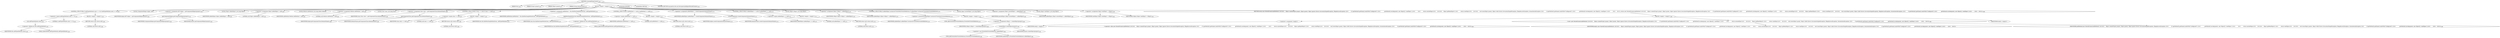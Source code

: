 digraph "createAddTypeCreator" {  
"2769" [label = <(METHOD,createAddTypeCreator)<SUB>1356</SUB>> ]
"150" [label = <(PARAM,this)<SUB>1356</SUB>> ]
"2770" [label = <(PARAM,Project project)<SUB>1357</SUB>> ]
"2771" [label = <(PARAM,Object parent)<SUB>1357</SUB>> ]
"2772" [label = <(PARAM,String elementName)<SUB>1357</SUB>> ]
"2773" [label = <(BLOCK,&lt;empty&gt;,&lt;empty&gt;)<SUB>1358</SUB>> ]
"2774" [label = <(CONTROL_STRUCTURE,if (addTypeMethods.size() == 0),if (addTypeMethods.size() == 0))<SUB>1359</SUB>> ]
"2775" [label = <(&lt;operator&gt;.equals,addTypeMethods.size() == 0)<SUB>1359</SUB>> ]
"2776" [label = <(size,addTypeMethods.size())<SUB>1359</SUB>> ]
"2777" [label = <(&lt;operator&gt;.fieldAccess,this.addTypeMethods)<SUB>1359</SUB>> ]
"2778" [label = <(IDENTIFIER,this,addTypeMethods.size())<SUB>1359</SUB>> ]
"2779" [label = <(FIELD_IDENTIFIER,addTypeMethods,addTypeMethods)<SUB>1359</SUB>> ]
"2780" [label = <(LITERAL,0,addTypeMethods.size() == 0)<SUB>1359</SUB>> ]
"2781" [label = <(BLOCK,&lt;empty&gt;,&lt;empty&gt;)<SUB>1359</SUB>> ]
"2782" [label = <(RETURN,return null;,return null;)<SUB>1360</SUB>> ]
"2783" [label = <(LITERAL,null,return null;)<SUB>1360</SUB>> ]
"2784" [label = <(LOCAL,ComponentHelper helper: ANY)> ]
"2785" [label = <(&lt;operator&gt;.assignment,ANY helper = getComponentHelper(project))<SUB>1362</SUB>> ]
"2786" [label = <(IDENTIFIER,helper,ANY helper = getComponentHelper(project))<SUB>1362</SUB>> ]
"2787" [label = <(getComponentHelper,getComponentHelper(project))<SUB>1362</SUB>> ]
"2788" [label = <(IDENTIFIER,ComponentHelper,getComponentHelper(project))<SUB>1362</SUB>> ]
"2789" [label = <(IDENTIFIER,project,getComponentHelper(project))<SUB>1362</SUB>> ]
"2790" [label = <(LOCAL,Object addedObject: java.lang.Object)> ]
"2791" [label = <(&lt;operator&gt;.assignment,Object addedObject = null)<SUB>1364</SUB>> ]
"2792" [label = <(IDENTIFIER,addedObject,Object addedObject = null)<SUB>1364</SUB>> ]
"2793" [label = <(LITERAL,null,Object addedObject = null)<SUB>1364</SUB>> ]
"2794" [label = <(LOCAL,Method addMethod: java.lang.reflect.Method)> ]
"2795" [label = <(&lt;operator&gt;.assignment,Method addMethod = null)<SUB>1365</SUB>> ]
"2796" [label = <(IDENTIFIER,addMethod,Method addMethod = null)<SUB>1365</SUB>> ]
"2797" [label = <(LITERAL,null,Method addMethod = null)<SUB>1365</SUB>> ]
"2798" [label = <(LOCAL,Class clazz: java.lang.Class)> ]
"2799" [label = <(&lt;operator&gt;.assignment,Class clazz = getComponentClass(elementName))<SUB>1366</SUB>> ]
"2800" [label = <(IDENTIFIER,clazz,Class clazz = getComponentClass(elementName))<SUB>1366</SUB>> ]
"2801" [label = <(getComponentClass,getComponentClass(elementName))<SUB>1366</SUB>> ]
"2802" [label = <(IDENTIFIER,helper,getComponentClass(elementName))<SUB>1366</SUB>> ]
"2803" [label = <(IDENTIFIER,elementName,getComponentClass(elementName))<SUB>1366</SUB>> ]
"2804" [label = <(CONTROL_STRUCTURE,if (clazz == null),if (clazz == null))<SUB>1367</SUB>> ]
"2805" [label = <(&lt;operator&gt;.equals,clazz == null)<SUB>1367</SUB>> ]
"2806" [label = <(IDENTIFIER,clazz,clazz == null)<SUB>1367</SUB>> ]
"2807" [label = <(LITERAL,null,clazz == null)<SUB>1367</SUB>> ]
"2808" [label = <(BLOCK,&lt;empty&gt;,&lt;empty&gt;)<SUB>1367</SUB>> ]
"2809" [label = <(RETURN,return null;,return null;)<SUB>1368</SUB>> ]
"2810" [label = <(LITERAL,null,return null;)<SUB>1368</SUB>> ]
"2811" [label = <(&lt;operator&gt;.assignment,addMethod = this.findMatchingMethod(clazz, addTypeMethods))<SUB>1370</SUB>> ]
"2812" [label = <(IDENTIFIER,addMethod,addMethod = this.findMatchingMethod(clazz, addTypeMethods))<SUB>1370</SUB>> ]
"2813" [label = <(findMatchingMethod,this.findMatchingMethod(clazz, addTypeMethods))<SUB>1370</SUB>> ]
"149" [label = <(IDENTIFIER,this,this.findMatchingMethod(clazz, addTypeMethods))<SUB>1370</SUB>> ]
"2814" [label = <(IDENTIFIER,clazz,this.findMatchingMethod(clazz, addTypeMethods))<SUB>1370</SUB>> ]
"2815" [label = <(&lt;operator&gt;.fieldAccess,this.addTypeMethods)<SUB>1370</SUB>> ]
"2816" [label = <(IDENTIFIER,this,this.findMatchingMethod(clazz, addTypeMethods))<SUB>1370</SUB>> ]
"2817" [label = <(FIELD_IDENTIFIER,addTypeMethods,addTypeMethods)<SUB>1370</SUB>> ]
"2818" [label = <(CONTROL_STRUCTURE,if (addMethod == null),if (addMethod == null))<SUB>1371</SUB>> ]
"2819" [label = <(&lt;operator&gt;.equals,addMethod == null)<SUB>1371</SUB>> ]
"2820" [label = <(IDENTIFIER,addMethod,addMethod == null)<SUB>1371</SUB>> ]
"2821" [label = <(LITERAL,null,addMethod == null)<SUB>1371</SUB>> ]
"2822" [label = <(BLOCK,&lt;empty&gt;,&lt;empty&gt;)<SUB>1371</SUB>> ]
"2823" [label = <(RETURN,return null;,return null;)<SUB>1372</SUB>> ]
"2824" [label = <(LITERAL,null,return null;)<SUB>1372</SUB>> ]
"2825" [label = <(&lt;operator&gt;.assignment,addedObject = createComponent(elementName))<SUB>1374</SUB>> ]
"2826" [label = <(IDENTIFIER,addedObject,addedObject = createComponent(elementName))<SUB>1374</SUB>> ]
"2827" [label = <(createComponent,createComponent(elementName))<SUB>1374</SUB>> ]
"2828" [label = <(IDENTIFIER,helper,createComponent(elementName))<SUB>1374</SUB>> ]
"2829" [label = <(IDENTIFIER,elementName,createComponent(elementName))<SUB>1374</SUB>> ]
"2830" [label = <(CONTROL_STRUCTURE,if (addedObject == null),if (addedObject == null))<SUB>1375</SUB>> ]
"2831" [label = <(&lt;operator&gt;.equals,addedObject == null)<SUB>1375</SUB>> ]
"2832" [label = <(IDENTIFIER,addedObject,addedObject == null)<SUB>1375</SUB>> ]
"2833" [label = <(LITERAL,null,addedObject == null)<SUB>1375</SUB>> ]
"2834" [label = <(BLOCK,&lt;empty&gt;,&lt;empty&gt;)<SUB>1375</SUB>> ]
"2835" [label = <(RETURN,return null;,return null;)<SUB>1376</SUB>> ]
"2836" [label = <(LITERAL,null,return null;)<SUB>1376</SUB>> ]
"2837" [label = <(LOCAL,Object rObject: java.lang.Object)> ]
"2838" [label = <(&lt;operator&gt;.assignment,Object rObject = addedObject)<SUB>1378</SUB>> ]
"2839" [label = <(IDENTIFIER,rObject,Object rObject = addedObject)<SUB>1378</SUB>> ]
"2840" [label = <(IDENTIFIER,addedObject,Object rObject = addedObject)<SUB>1378</SUB>> ]
"2841" [label = <(CONTROL_STRUCTURE,if (addedObject instanceof PreSetDef.PreSetDefinition),if (addedObject instanceof PreSetDef.PreSetDefinition))<SUB>1379</SUB>> ]
"2842" [label = <(&lt;operator&gt;.instanceOf,addedObject instanceof PreSetDef.PreSetDefinition)<SUB>1379</SUB>> ]
"2843" [label = <(IDENTIFIER,addedObject,addedObject instanceof PreSetDef.PreSetDefinition)<SUB>1379</SUB>> ]
"2844" [label = <(TYPE_REF,PreSetDef.PreSetDefinition,PreSetDef.PreSetDefinition)<SUB>1379</SUB>> ]
"2845" [label = <(BLOCK,&lt;empty&gt;,&lt;empty&gt;)<SUB>1379</SUB>> ]
"2846" [label = <(&lt;operator&gt;.assignment,rObject = createObject(project))<SUB>1380</SUB>> ]
"2847" [label = <(IDENTIFIER,rObject,rObject = createObject(project))<SUB>1380</SUB>> ]
"2848" [label = <(createObject,createObject(project))<SUB>1380</SUB>> ]
"2849" [label = <(&lt;operator&gt;.cast,(PreSetDef.PreSetDefinition) addedObject)<SUB>1380</SUB>> ]
"2850" [label = <(TYPE_REF,PreSetDef.PreSetDefinition,PreSetDef.PreSetDefinition)<SUB>1380</SUB>> ]
"2851" [label = <(IDENTIFIER,addedObject,(PreSetDef.PreSetDefinition) addedObject)<SUB>1380</SUB>> ]
"2852" [label = <(IDENTIFIER,project,createObject(project))<SUB>1381</SUB>> ]
"2853" [label = <(LOCAL,Object nestedObject: java.lang.Object)> ]
"2854" [label = <(&lt;operator&gt;.assignment,Object nestedObject = addedObject)<SUB>1383</SUB>> ]
"2855" [label = <(IDENTIFIER,nestedObject,Object nestedObject = addedObject)<SUB>1383</SUB>> ]
"2856" [label = <(IDENTIFIER,addedObject,Object nestedObject = addedObject)<SUB>1383</SUB>> ]
"2857" [label = <(LOCAL,Object realObject: java.lang.Object)> ]
"2858" [label = <(&lt;operator&gt;.assignment,Object realObject = rObject)<SUB>1384</SUB>> ]
"2859" [label = <(IDENTIFIER,realObject,Object realObject = rObject)<SUB>1384</SUB>> ]
"2860" [label = <(IDENTIFIER,rObject,Object realObject = rObject)<SUB>1384</SUB>> ]
"2861" [label = <(RETURN,return new NestedCreator(addMethod) {\012\012    Object create(Project project, Object parent, Object ignore) throws InvocationTargetException, IllegalAccessException {\012        if (!getMethod().getName().endsWith(&quot;Configured&quot;)) {\012            getMethod().invoke(parent, new Object[] { realObject });\012        }\012        return nestedObject;\012    }\012\012    Object getRealObject() {\012        return realObject;\012    }\012\012    void store(Object parent, Object child) throws InvocationTargetException, IllegalAccessException, InstantiationException {\012        if (getMethod().getName().endsWith(&quot;Configured&quot;)) {\012            getMethod().invoke(parent, new Object[] { realObject });\012        }\012    }\012};,return new NestedCreator(addMethod) {\012\012    Object create(Project project, Object parent, Object ignore) throws InvocationTargetException, IllegalAccessException {\012        if (!getMethod().getName().endsWith(&quot;Configured&quot;)) {\012            getMethod().invoke(parent, new Object[] { realObject });\012        }\012        return nestedObject;\012    }\012\012    Object getRealObject() {\012        return realObject;\012    }\012\012    void store(Object parent, Object child) throws InvocationTargetException, IllegalAccessException, InstantiationException {\012        if (getMethod().getName().endsWith(&quot;Configured&quot;)) {\012            getMethod().invoke(parent, new Object[] { realObject });\012        }\012    }\012};)<SUB>1386</SUB>> ]
"2862" [label = <(BLOCK,&lt;empty&gt;,&lt;empty&gt;)<SUB>1386</SUB>> ]
"2863" [label = <(&lt;operator&gt;.assignment,&lt;empty&gt;)> ]
"2864" [label = <(IDENTIFIER,$obj51,&lt;empty&gt;)> ]
"2865" [label = <(&lt;operator&gt;.alloc,new NestedCreator(addMethod) {\012\012    Object create(Project project, Object parent, Object ignore) throws InvocationTargetException, IllegalAccessException {\012        if (!getMethod().getName().endsWith(&quot;Configured&quot;)) {\012            getMethod().invoke(parent, new Object[] { realObject });\012        }\012        return nestedObject;\012    }\012\012    Object getRealObject() {\012        return realObject;\012    }\012\012    void store(Object parent, Object child) throws InvocationTargetException, IllegalAccessException, InstantiationException {\012        if (getMethod().getName().endsWith(&quot;Configured&quot;)) {\012            getMethod().invoke(parent, new Object[] { realObject });\012        }\012    }\012})<SUB>1386</SUB>> ]
"2866" [label = <(&lt;init&gt;,new NestedCreator(addMethod) {\012\012    Object create(Project project, Object parent, Object ignore) throws InvocationTargetException, IllegalAccessException {\012        if (!getMethod().getName().endsWith(&quot;Configured&quot;)) {\012            getMethod().invoke(parent, new Object[] { realObject });\012        }\012        return nestedObject;\012    }\012\012    Object getRealObject() {\012        return realObject;\012    }\012\012    void store(Object parent, Object child) throws InvocationTargetException, IllegalAccessException, InstantiationException {\012        if (getMethod().getName().endsWith(&quot;Configured&quot;)) {\012            getMethod().invoke(parent, new Object[] { realObject });\012        }\012    }\012})<SUB>1386</SUB>> ]
"2867" [label = <(IDENTIFIER,$obj51,new NestedCreator(addMethod) {\012\012    Object create(Project project, Object parent, Object ignore) throws InvocationTargetException, IllegalAccessException {\012        if (!getMethod().getName().endsWith(&quot;Configured&quot;)) {\012            getMethod().invoke(parent, new Object[] { realObject });\012        }\012        return nestedObject;\012    }\012\012    Object getRealObject() {\012        return realObject;\012    }\012\012    void store(Object parent, Object child) throws InvocationTargetException, IllegalAccessException, InstantiationException {\012        if (getMethod().getName().endsWith(&quot;Configured&quot;)) {\012            getMethod().invoke(parent, new Object[] { realObject });\012        }\012    }\012})> ]
"2868" [label = <(IDENTIFIER,addMethod,new NestedCreator(addMethod) {\012\012    Object create(Project project, Object parent, Object ignore) throws InvocationTargetException, IllegalAccessException {\012        if (!getMethod().getName().endsWith(&quot;Configured&quot;)) {\012            getMethod().invoke(parent, new Object[] { realObject });\012        }\012        return nestedObject;\012    }\012\012    Object getRealObject() {\012        return realObject;\012    }\012\012    void store(Object parent, Object child) throws InvocationTargetException, IllegalAccessException, InstantiationException {\012        if (getMethod().getName().endsWith(&quot;Configured&quot;)) {\012            getMethod().invoke(parent, new Object[] { realObject });\012        }\012    }\012})<SUB>1386</SUB>> ]
"2869" [label = <(IDENTIFIER,$obj51,&lt;empty&gt;)> ]
"2870" [label = <(MODIFIER,PRIVATE)> ]
"2871" [label = <(MODIFIER,VIRTUAL)> ]
"2872" [label = <(METHOD_RETURN,org.apache.tools.ant.IntrospectionHelper$NestedCreator)<SUB>1356</SUB>> ]
  "2769" -> "150" 
  "2769" -> "2770" 
  "2769" -> "2771" 
  "2769" -> "2772" 
  "2769" -> "2773" 
  "2769" -> "2870" 
  "2769" -> "2871" 
  "2769" -> "2872" 
  "2773" -> "2774" 
  "2773" -> "2784" 
  "2773" -> "2785" 
  "2773" -> "2790" 
  "2773" -> "2791" 
  "2773" -> "2794" 
  "2773" -> "2795" 
  "2773" -> "2798" 
  "2773" -> "2799" 
  "2773" -> "2804" 
  "2773" -> "2811" 
  "2773" -> "2818" 
  "2773" -> "2825" 
  "2773" -> "2830" 
  "2773" -> "2837" 
  "2773" -> "2838" 
  "2773" -> "2841" 
  "2773" -> "2853" 
  "2773" -> "2854" 
  "2773" -> "2857" 
  "2773" -> "2858" 
  "2773" -> "2861" 
  "2774" -> "2775" 
  "2774" -> "2781" 
  "2775" -> "2776" 
  "2775" -> "2780" 
  "2776" -> "2777" 
  "2777" -> "2778" 
  "2777" -> "2779" 
  "2781" -> "2782" 
  "2782" -> "2783" 
  "2785" -> "2786" 
  "2785" -> "2787" 
  "2787" -> "2788" 
  "2787" -> "2789" 
  "2791" -> "2792" 
  "2791" -> "2793" 
  "2795" -> "2796" 
  "2795" -> "2797" 
  "2799" -> "2800" 
  "2799" -> "2801" 
  "2801" -> "2802" 
  "2801" -> "2803" 
  "2804" -> "2805" 
  "2804" -> "2808" 
  "2805" -> "2806" 
  "2805" -> "2807" 
  "2808" -> "2809" 
  "2809" -> "2810" 
  "2811" -> "2812" 
  "2811" -> "2813" 
  "2813" -> "149" 
  "2813" -> "2814" 
  "2813" -> "2815" 
  "2815" -> "2816" 
  "2815" -> "2817" 
  "2818" -> "2819" 
  "2818" -> "2822" 
  "2819" -> "2820" 
  "2819" -> "2821" 
  "2822" -> "2823" 
  "2823" -> "2824" 
  "2825" -> "2826" 
  "2825" -> "2827" 
  "2827" -> "2828" 
  "2827" -> "2829" 
  "2830" -> "2831" 
  "2830" -> "2834" 
  "2831" -> "2832" 
  "2831" -> "2833" 
  "2834" -> "2835" 
  "2835" -> "2836" 
  "2838" -> "2839" 
  "2838" -> "2840" 
  "2841" -> "2842" 
  "2841" -> "2845" 
  "2842" -> "2843" 
  "2842" -> "2844" 
  "2845" -> "2846" 
  "2846" -> "2847" 
  "2846" -> "2848" 
  "2848" -> "2849" 
  "2848" -> "2852" 
  "2849" -> "2850" 
  "2849" -> "2851" 
  "2854" -> "2855" 
  "2854" -> "2856" 
  "2858" -> "2859" 
  "2858" -> "2860" 
  "2861" -> "2862" 
  "2862" -> "2863" 
  "2862" -> "2866" 
  "2862" -> "2869" 
  "2863" -> "2864" 
  "2863" -> "2865" 
  "2866" -> "2867" 
  "2866" -> "2868" 
}
